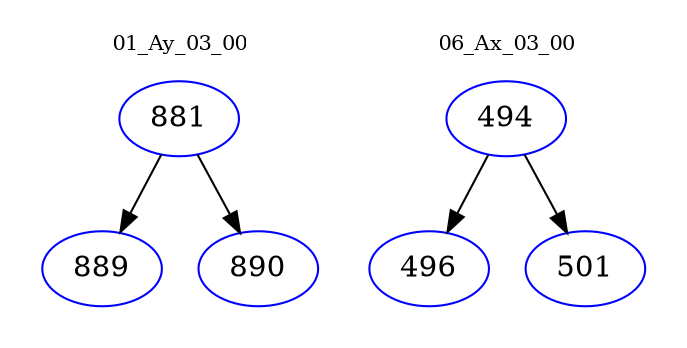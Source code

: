 digraph{
subgraph cluster_0 {
color = white
label = "01_Ay_03_00";
fontsize=10;
T0_881 [label="881", color="blue"]
T0_881 -> T0_889 [color="black"]
T0_889 [label="889", color="blue"]
T0_881 -> T0_890 [color="black"]
T0_890 [label="890", color="blue"]
}
subgraph cluster_1 {
color = white
label = "06_Ax_03_00";
fontsize=10;
T1_494 [label="494", color="blue"]
T1_494 -> T1_496 [color="black"]
T1_496 [label="496", color="blue"]
T1_494 -> T1_501 [color="black"]
T1_501 [label="501", color="blue"]
}
}
